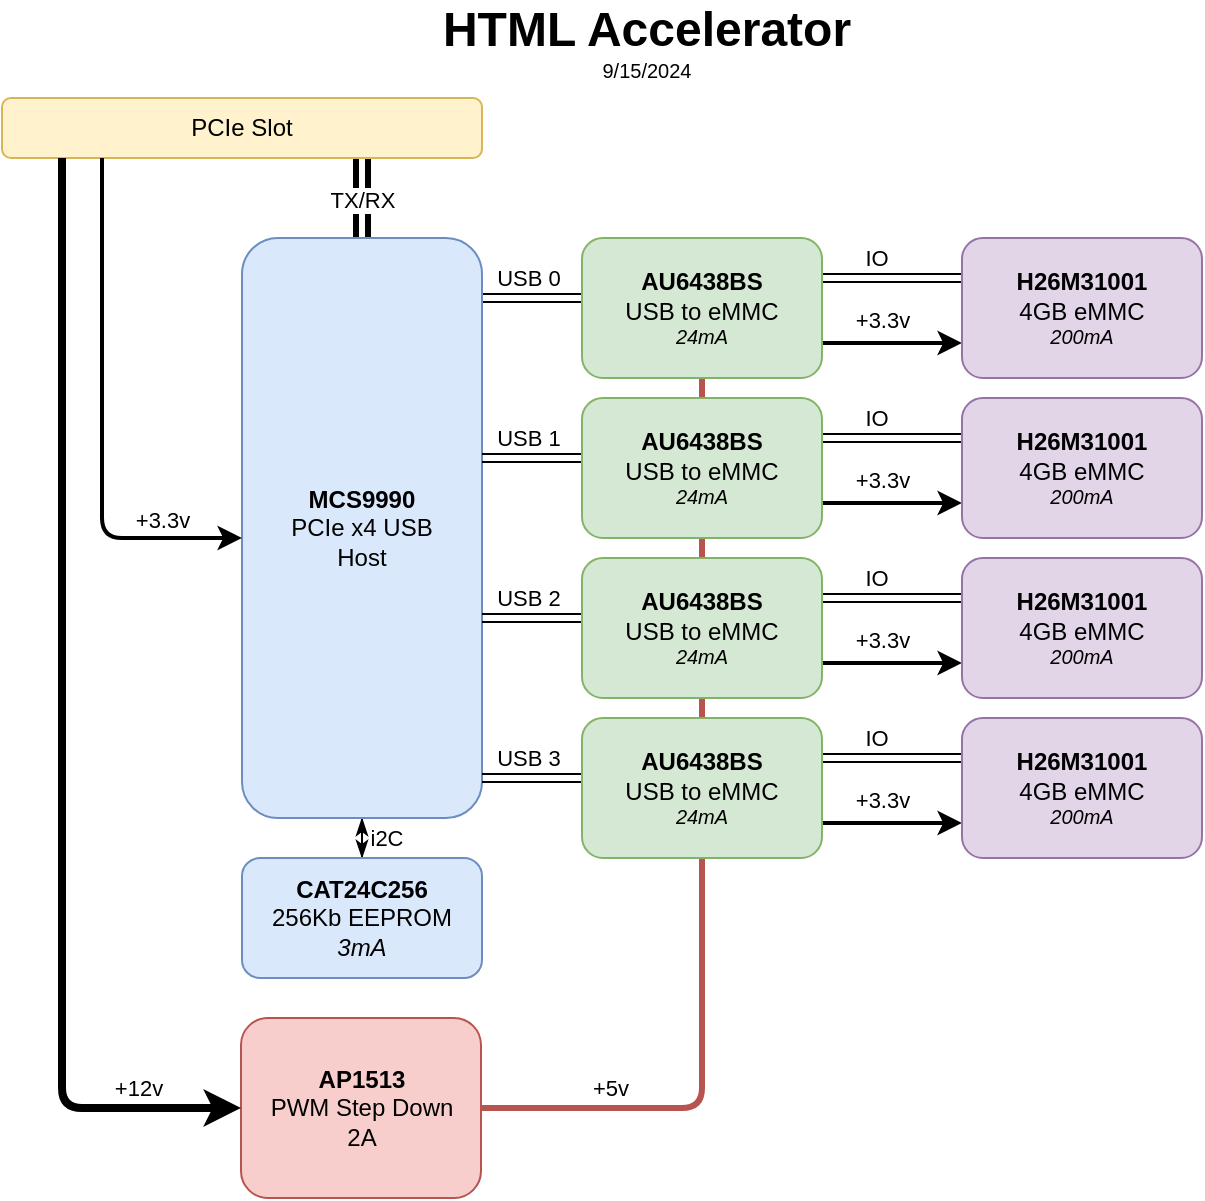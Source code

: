 <mxfile version="24.7.14">
  <diagram name="Page-1" id="PPufjAX8f_V16HvhKBOY">
    <mxGraphModel dx="1296" dy="696" grid="0" gridSize="10" guides="1" tooltips="1" connect="1" arrows="1" fold="1" page="1" pageScale="1" pageWidth="850" pageHeight="1100" math="0" shadow="0">
      <root>
        <mxCell id="0" />
        <mxCell id="1" parent="0" />
        <mxCell id="2yWPxu5EqL3qzud-W6bz-34" value="" style="edgeStyle=orthogonalEdgeStyle;rounded=1;orthogonalLoop=1;jettySize=auto;html=1;curved=0;endArrow=none;endFill=0;strokeWidth=3;fillColor=#f8cecc;strokeColor=#b85450;" edge="1" parent="1" source="2yWPxu5EqL3qzud-W6bz-25" target="2yWPxu5EqL3qzud-W6bz-4">
          <mxGeometry relative="1" as="geometry">
            <mxPoint x="400" y="565" as="targetPoint" />
          </mxGeometry>
        </mxCell>
        <mxCell id="2yWPxu5EqL3qzud-W6bz-35" value="+5v" style="edgeLabel;html=1;align=center;verticalAlign=middle;resizable=0;points=[];" vertex="1" connectable="0" parent="2yWPxu5EqL3qzud-W6bz-34">
          <mxGeometry x="-0.674" relative="1" as="geometry">
            <mxPoint x="-13" y="-10" as="offset" />
          </mxGeometry>
        </mxCell>
        <mxCell id="2yWPxu5EqL3qzud-W6bz-3" value="" style="edgeStyle=orthogonalEdgeStyle;rounded=0;orthogonalLoop=1;jettySize=auto;html=1;shadow=0;flowAnimation=0;strokeWidth=3;shape=link;" edge="1" parent="1" source="2yWPxu5EqL3qzud-W6bz-1" target="2yWPxu5EqL3qzud-W6bz-2">
          <mxGeometry relative="1" as="geometry">
            <Array as="points">
              <mxPoint x="260" y="190" />
              <mxPoint x="260" y="190" />
            </Array>
          </mxGeometry>
        </mxCell>
        <mxCell id="2yWPxu5EqL3qzud-W6bz-32" value="TX/RX" style="edgeLabel;html=1;align=center;verticalAlign=middle;resizable=0;points=[];" vertex="1" connectable="0" parent="2yWPxu5EqL3qzud-W6bz-3">
          <mxGeometry x="0.036" y="-1" relative="1" as="geometry">
            <mxPoint x="1" as="offset" />
          </mxGeometry>
        </mxCell>
        <mxCell id="2yWPxu5EqL3qzud-W6bz-1" value="PCIe Slot" style="rounded=1;whiteSpace=wrap;html=1;fillColor=#fff2cc;strokeColor=#d6b656;" vertex="1" parent="1">
          <mxGeometry x="80" y="130" width="240" height="30" as="geometry" />
        </mxCell>
        <mxCell id="2yWPxu5EqL3qzud-W6bz-5" value="" style="edgeStyle=orthogonalEdgeStyle;rounded=0;orthogonalLoop=1;jettySize=auto;html=1;shape=link;" edge="1" parent="1" target="2yWPxu5EqL3qzud-W6bz-4">
          <mxGeometry relative="1" as="geometry">
            <mxPoint x="320" y="230.029" as="sourcePoint" />
            <Array as="points">
              <mxPoint x="380" y="230" />
              <mxPoint x="380" y="230" />
            </Array>
          </mxGeometry>
        </mxCell>
        <mxCell id="2yWPxu5EqL3qzud-W6bz-37" value="USB 0" style="edgeLabel;html=1;align=center;verticalAlign=middle;resizable=0;points=[];" vertex="1" connectable="0" parent="2yWPxu5EqL3qzud-W6bz-5">
          <mxGeometry x="-0.08" y="3" relative="1" as="geometry">
            <mxPoint y="-7" as="offset" />
          </mxGeometry>
        </mxCell>
        <mxCell id="2yWPxu5EqL3qzud-W6bz-79" value="" style="edgeStyle=orthogonalEdgeStyle;rounded=0;orthogonalLoop=1;jettySize=auto;html=1;startArrow=classicThin;startFill=1;endArrow=classicThin;endFill=1;" edge="1" parent="1" source="2yWPxu5EqL3qzud-W6bz-2" target="2yWPxu5EqL3qzud-W6bz-78">
          <mxGeometry relative="1" as="geometry">
            <Array as="points" />
          </mxGeometry>
        </mxCell>
        <mxCell id="2yWPxu5EqL3qzud-W6bz-80" value="i2C" style="edgeLabel;html=1;align=center;verticalAlign=middle;resizable=0;points=[];fontFamily=Helvetica;fontSize=11;fontColor=default;labelBackgroundColor=default;" vertex="1" connectable="0" parent="2yWPxu5EqL3qzud-W6bz-79">
          <mxGeometry x="-0.568" y="1" relative="1" as="geometry">
            <mxPoint x="11" y="-3" as="offset" />
          </mxGeometry>
        </mxCell>
        <mxCell id="2yWPxu5EqL3qzud-W6bz-2" value="&lt;div&gt;&lt;b&gt;MCS9990&lt;/b&gt;&lt;/div&gt;&lt;div&gt;PCIe x4 USB&lt;/div&gt;&lt;div&gt;Host&lt;br&gt;&lt;/div&gt;" style="rounded=1;whiteSpace=wrap;html=1;fillColor=#dae8fc;strokeColor=#6c8ebf;" vertex="1" parent="1">
          <mxGeometry x="200" y="200" width="120" height="290" as="geometry" />
        </mxCell>
        <mxCell id="2yWPxu5EqL3qzud-W6bz-39" value="" style="edgeStyle=orthogonalEdgeStyle;rounded=0;orthogonalLoop=1;jettySize=auto;html=1;shape=link;" edge="1" parent="1" source="2yWPxu5EqL3qzud-W6bz-4" target="2yWPxu5EqL3qzud-W6bz-38">
          <mxGeometry relative="1" as="geometry">
            <Array as="points">
              <mxPoint x="500" y="220" />
              <mxPoint x="500" y="220" />
            </Array>
          </mxGeometry>
        </mxCell>
        <mxCell id="2yWPxu5EqL3qzud-W6bz-41" value="IO" style="edgeLabel;html=1;align=center;verticalAlign=middle;resizable=0;points=[];" vertex="1" connectable="0" parent="2yWPxu5EqL3qzud-W6bz-39">
          <mxGeometry x="-0.253" y="-1" relative="1" as="geometry">
            <mxPoint x="1" y="-11" as="offset" />
          </mxGeometry>
        </mxCell>
        <mxCell id="2yWPxu5EqL3qzud-W6bz-40" style="edgeStyle=orthogonalEdgeStyle;rounded=0;orthogonalLoop=1;jettySize=auto;html=1;exitX=1;exitY=0.75;exitDx=0;exitDy=0;entryX=0;entryY=0.75;entryDx=0;entryDy=0;strokeWidth=2;startArrow=none;startFill=0;" edge="1" parent="1" source="2yWPxu5EqL3qzud-W6bz-4" target="2yWPxu5EqL3qzud-W6bz-38">
          <mxGeometry relative="1" as="geometry">
            <Array as="points">
              <mxPoint x="530" y="253" />
              <mxPoint x="530" y="253" />
            </Array>
          </mxGeometry>
        </mxCell>
        <mxCell id="2yWPxu5EqL3qzud-W6bz-42" value="+3.3v" style="edgeLabel;html=1;align=center;verticalAlign=middle;resizable=0;points=[];" vertex="1" connectable="0" parent="2yWPxu5EqL3qzud-W6bz-40">
          <mxGeometry x="-0.32" y="1" relative="1" as="geometry">
            <mxPoint x="6" y="-11" as="offset" />
          </mxGeometry>
        </mxCell>
        <mxCell id="2yWPxu5EqL3qzud-W6bz-4" value="&lt;div&gt;&lt;b&gt;AU6438BS&lt;/b&gt;&lt;/div&gt;&lt;div&gt;USB to eMMC&lt;br&gt;&lt;/div&gt;&lt;div style=&quot;font-size: 10px;&quot;&gt;&lt;i&gt;&lt;font style=&quot;font-size: 10px;&quot;&gt;24mA&lt;/font&gt;&lt;/i&gt;&lt;br&gt;&lt;/div&gt;" style="whiteSpace=wrap;html=1;rounded=1;fillColor=#d5e8d4;strokeColor=#82b366;" vertex="1" parent="1">
          <mxGeometry x="370" y="200" width="120" height="70" as="geometry" />
        </mxCell>
        <mxCell id="2yWPxu5EqL3qzud-W6bz-25" value="&lt;div&gt;&lt;b&gt;AP1513&lt;/b&gt;&lt;/div&gt;&lt;div&gt;PWM Step Down&lt;br&gt;&lt;/div&gt;&lt;div&gt;2A&lt;br&gt;&lt;/div&gt;" style="rounded=1;whiteSpace=wrap;html=1;fillColor=#f8cecc;strokeColor=#b85450;" vertex="1" parent="1">
          <mxGeometry x="199.5" y="590" width="120" height="90" as="geometry" />
        </mxCell>
        <mxCell id="2yWPxu5EqL3qzud-W6bz-27" style="edgeStyle=orthogonalEdgeStyle;rounded=1;orthogonalLoop=1;jettySize=auto;html=1;curved=0;strokeWidth=2;" edge="1" parent="1" source="2yWPxu5EqL3qzud-W6bz-1" target="2yWPxu5EqL3qzud-W6bz-2">
          <mxGeometry relative="1" as="geometry">
            <mxPoint x="200" y="310" as="targetPoint" />
            <Array as="points">
              <mxPoint x="130" y="350" />
            </Array>
          </mxGeometry>
        </mxCell>
        <mxCell id="2yWPxu5EqL3qzud-W6bz-28" value="+3.3v" style="edgeLabel;html=1;align=center;verticalAlign=middle;resizable=0;points=[];" vertex="1" connectable="0" parent="2yWPxu5EqL3qzud-W6bz-27">
          <mxGeometry x="-0.243" y="1" relative="1" as="geometry">
            <mxPoint x="29" y="82" as="offset" />
          </mxGeometry>
        </mxCell>
        <mxCell id="2yWPxu5EqL3qzud-W6bz-29" style="edgeStyle=orthogonalEdgeStyle;rounded=1;orthogonalLoop=1;jettySize=auto;html=1;curved=0;strokeColor=default;strokeWidth=4;" edge="1" parent="1" source="2yWPxu5EqL3qzud-W6bz-1" target="2yWPxu5EqL3qzud-W6bz-25">
          <mxGeometry relative="1" as="geometry">
            <Array as="points">
              <mxPoint x="110" y="635" />
            </Array>
          </mxGeometry>
        </mxCell>
        <mxCell id="2yWPxu5EqL3qzud-W6bz-31" value="+12v " style="edgeLabel;html=1;align=center;verticalAlign=middle;resizable=0;points=[];labelBorderColor=none;" vertex="1" connectable="0" parent="2yWPxu5EqL3qzud-W6bz-29">
          <mxGeometry x="0.733" relative="1" as="geometry">
            <mxPoint x="24" y="-10" as="offset" />
          </mxGeometry>
        </mxCell>
        <mxCell id="2yWPxu5EqL3qzud-W6bz-38" value="&lt;div&gt;&lt;b&gt;H26M31001&lt;/b&gt;&lt;/div&gt;&lt;div&gt;4GB eMMC&lt;br&gt;&lt;/div&gt;&lt;div style=&quot;font-size: 10px;&quot;&gt;&lt;i&gt;&lt;font style=&quot;font-size: 10px;&quot;&gt;200mA&lt;/font&gt;&lt;/i&gt;&lt;br&gt;&lt;/div&gt;" style="whiteSpace=wrap;html=1;rounded=1;fillColor=#e1d5e7;strokeColor=#9673a6;" vertex="1" parent="1">
          <mxGeometry x="560" y="200" width="120" height="70" as="geometry" />
        </mxCell>
        <mxCell id="2yWPxu5EqL3qzud-W6bz-52" value="" style="edgeStyle=orthogonalEdgeStyle;rounded=0;orthogonalLoop=1;jettySize=auto;html=1;shape=link;" edge="1" target="2yWPxu5EqL3qzud-W6bz-58" parent="1">
          <mxGeometry relative="1" as="geometry">
            <mxPoint x="320" y="310.029" as="sourcePoint" />
            <Array as="points">
              <mxPoint x="380" y="310" />
              <mxPoint x="380" y="310" />
            </Array>
          </mxGeometry>
        </mxCell>
        <mxCell id="2yWPxu5EqL3qzud-W6bz-53" value="USB 1" style="edgeLabel;html=1;align=center;verticalAlign=middle;resizable=0;points=[];" vertex="1" connectable="0" parent="2yWPxu5EqL3qzud-W6bz-52">
          <mxGeometry x="-0.08" y="3" relative="1" as="geometry">
            <mxPoint y="-7" as="offset" />
          </mxGeometry>
        </mxCell>
        <mxCell id="2yWPxu5EqL3qzud-W6bz-54" value="" style="edgeStyle=orthogonalEdgeStyle;rounded=0;orthogonalLoop=1;jettySize=auto;html=1;shape=link;" edge="1" source="2yWPxu5EqL3qzud-W6bz-58" target="2yWPxu5EqL3qzud-W6bz-59" parent="1">
          <mxGeometry relative="1" as="geometry">
            <Array as="points">
              <mxPoint x="500" y="300" />
              <mxPoint x="500" y="300" />
            </Array>
          </mxGeometry>
        </mxCell>
        <mxCell id="2yWPxu5EqL3qzud-W6bz-55" value="IO" style="edgeLabel;html=1;align=center;verticalAlign=middle;resizable=0;points=[];" vertex="1" connectable="0" parent="2yWPxu5EqL3qzud-W6bz-54">
          <mxGeometry x="-0.253" y="-1" relative="1" as="geometry">
            <mxPoint x="1" y="-11" as="offset" />
          </mxGeometry>
        </mxCell>
        <mxCell id="2yWPxu5EqL3qzud-W6bz-56" style="edgeStyle=orthogonalEdgeStyle;rounded=0;orthogonalLoop=1;jettySize=auto;html=1;exitX=1;exitY=0.75;exitDx=0;exitDy=0;entryX=0;entryY=0.75;entryDx=0;entryDy=0;strokeWidth=2;startArrow=none;startFill=0;" edge="1" source="2yWPxu5EqL3qzud-W6bz-58" target="2yWPxu5EqL3qzud-W6bz-59" parent="1">
          <mxGeometry relative="1" as="geometry">
            <Array as="points">
              <mxPoint x="530" y="333" />
              <mxPoint x="530" y="333" />
            </Array>
          </mxGeometry>
        </mxCell>
        <mxCell id="2yWPxu5EqL3qzud-W6bz-57" value="+3.3v" style="edgeLabel;html=1;align=center;verticalAlign=middle;resizable=0;points=[];" vertex="1" connectable="0" parent="2yWPxu5EqL3qzud-W6bz-56">
          <mxGeometry x="-0.32" y="1" relative="1" as="geometry">
            <mxPoint x="6" y="-11" as="offset" />
          </mxGeometry>
        </mxCell>
        <mxCell id="2yWPxu5EqL3qzud-W6bz-58" value="&lt;div&gt;&lt;b&gt;AU6438BS&lt;/b&gt;&lt;/div&gt;&lt;div&gt;USB to eMMC&lt;br&gt;&lt;/div&gt;&lt;div style=&quot;font-size: 10px;&quot;&gt;&lt;i&gt;&lt;font style=&quot;font-size: 10px;&quot;&gt;24mA&lt;/font&gt;&lt;/i&gt;&lt;br&gt;&lt;/div&gt;" style="whiteSpace=wrap;html=1;rounded=1;fillColor=#d5e8d4;strokeColor=#82b366;" vertex="1" parent="1">
          <mxGeometry x="370" y="280" width="120" height="70" as="geometry" />
        </mxCell>
        <mxCell id="2yWPxu5EqL3qzud-W6bz-59" value="&lt;div&gt;&lt;b&gt;H26M31001&lt;/b&gt;&lt;/div&gt;&lt;div&gt;4GB eMMC&lt;br&gt;&lt;/div&gt;&lt;div style=&quot;font-size: 10px;&quot;&gt;&lt;i&gt;&lt;font style=&quot;font-size: 10px;&quot;&gt;200mA&lt;/font&gt;&lt;/i&gt;&lt;br&gt;&lt;/div&gt;" style="whiteSpace=wrap;html=1;rounded=1;fillColor=#e1d5e7;strokeColor=#9673a6;" vertex="1" parent="1">
          <mxGeometry x="560" y="280" width="120" height="70" as="geometry" />
        </mxCell>
        <mxCell id="2yWPxu5EqL3qzud-W6bz-61" value="" style="edgeStyle=orthogonalEdgeStyle;rounded=0;orthogonalLoop=1;jettySize=auto;html=1;shape=link;" edge="1" target="2yWPxu5EqL3qzud-W6bz-67" parent="1">
          <mxGeometry relative="1" as="geometry">
            <mxPoint x="320" y="390.029" as="sourcePoint" />
            <Array as="points">
              <mxPoint x="380" y="390" />
              <mxPoint x="380" y="390" />
            </Array>
          </mxGeometry>
        </mxCell>
        <mxCell id="2yWPxu5EqL3qzud-W6bz-62" value="USB 2" style="edgeLabel;html=1;align=center;verticalAlign=middle;resizable=0;points=[];" vertex="1" connectable="0" parent="2yWPxu5EqL3qzud-W6bz-61">
          <mxGeometry x="-0.08" y="3" relative="1" as="geometry">
            <mxPoint y="-7" as="offset" />
          </mxGeometry>
        </mxCell>
        <mxCell id="2yWPxu5EqL3qzud-W6bz-63" value="" style="edgeStyle=orthogonalEdgeStyle;rounded=0;orthogonalLoop=1;jettySize=auto;html=1;shape=link;" edge="1" source="2yWPxu5EqL3qzud-W6bz-67" target="2yWPxu5EqL3qzud-W6bz-68" parent="1">
          <mxGeometry relative="1" as="geometry">
            <Array as="points">
              <mxPoint x="500" y="380" />
              <mxPoint x="500" y="380" />
            </Array>
          </mxGeometry>
        </mxCell>
        <mxCell id="2yWPxu5EqL3qzud-W6bz-64" value="IO" style="edgeLabel;html=1;align=center;verticalAlign=middle;resizable=0;points=[];" vertex="1" connectable="0" parent="2yWPxu5EqL3qzud-W6bz-63">
          <mxGeometry x="-0.253" y="-1" relative="1" as="geometry">
            <mxPoint x="1" y="-11" as="offset" />
          </mxGeometry>
        </mxCell>
        <mxCell id="2yWPxu5EqL3qzud-W6bz-65" style="edgeStyle=orthogonalEdgeStyle;rounded=0;orthogonalLoop=1;jettySize=auto;html=1;exitX=1;exitY=0.75;exitDx=0;exitDy=0;entryX=0;entryY=0.75;entryDx=0;entryDy=0;strokeWidth=2;startArrow=none;startFill=0;" edge="1" source="2yWPxu5EqL3qzud-W6bz-67" target="2yWPxu5EqL3qzud-W6bz-68" parent="1">
          <mxGeometry relative="1" as="geometry">
            <Array as="points">
              <mxPoint x="530" y="413" />
              <mxPoint x="530" y="413" />
            </Array>
          </mxGeometry>
        </mxCell>
        <mxCell id="2yWPxu5EqL3qzud-W6bz-66" value="+3.3v" style="edgeLabel;html=1;align=center;verticalAlign=middle;resizable=0;points=[];" vertex="1" connectable="0" parent="2yWPxu5EqL3qzud-W6bz-65">
          <mxGeometry x="-0.32" y="1" relative="1" as="geometry">
            <mxPoint x="6" y="-11" as="offset" />
          </mxGeometry>
        </mxCell>
        <mxCell id="2yWPxu5EqL3qzud-W6bz-67" value="&lt;div&gt;&lt;b&gt;AU6438BS&lt;/b&gt;&lt;/div&gt;&lt;div&gt;USB to eMMC&lt;br&gt;&lt;/div&gt;&lt;div style=&quot;font-size: 10px;&quot;&gt;&lt;i&gt;&lt;font style=&quot;font-size: 10px;&quot;&gt;24mA&lt;/font&gt;&lt;/i&gt;&lt;br&gt;&lt;/div&gt;" style="whiteSpace=wrap;html=1;rounded=1;fillColor=#d5e8d4;strokeColor=#82b366;" vertex="1" parent="1">
          <mxGeometry x="370" y="360" width="120" height="70" as="geometry" />
        </mxCell>
        <mxCell id="2yWPxu5EqL3qzud-W6bz-68" value="&lt;div&gt;&lt;b&gt;H26M31001&lt;/b&gt;&lt;/div&gt;&lt;div&gt;4GB eMMC&lt;br&gt;&lt;/div&gt;&lt;div style=&quot;font-size: 10px;&quot;&gt;&lt;i&gt;&lt;font style=&quot;font-size: 10px;&quot;&gt;200mA&lt;/font&gt;&lt;/i&gt;&lt;br&gt;&lt;/div&gt;" style="whiteSpace=wrap;html=1;rounded=1;fillColor=#e1d5e7;strokeColor=#9673a6;" vertex="1" parent="1">
          <mxGeometry x="560" y="360" width="120" height="70" as="geometry" />
        </mxCell>
        <mxCell id="2yWPxu5EqL3qzud-W6bz-69" value="" style="edgeStyle=orthogonalEdgeStyle;rounded=0;orthogonalLoop=1;jettySize=auto;html=1;shape=link;" edge="1" target="2yWPxu5EqL3qzud-W6bz-75" parent="1">
          <mxGeometry relative="1" as="geometry">
            <mxPoint x="320" y="470.029" as="sourcePoint" />
            <Array as="points">
              <mxPoint x="380" y="470" />
              <mxPoint x="380" y="470" />
            </Array>
          </mxGeometry>
        </mxCell>
        <mxCell id="2yWPxu5EqL3qzud-W6bz-70" value="USB 3" style="edgeLabel;html=1;align=center;verticalAlign=middle;resizable=0;points=[];" vertex="1" connectable="0" parent="2yWPxu5EqL3qzud-W6bz-69">
          <mxGeometry x="-0.08" y="3" relative="1" as="geometry">
            <mxPoint y="-7" as="offset" />
          </mxGeometry>
        </mxCell>
        <mxCell id="2yWPxu5EqL3qzud-W6bz-71" value="" style="edgeStyle=orthogonalEdgeStyle;rounded=0;orthogonalLoop=1;jettySize=auto;html=1;shape=link;" edge="1" source="2yWPxu5EqL3qzud-W6bz-75" target="2yWPxu5EqL3qzud-W6bz-76" parent="1">
          <mxGeometry relative="1" as="geometry">
            <Array as="points">
              <mxPoint x="500" y="460" />
              <mxPoint x="500" y="460" />
            </Array>
          </mxGeometry>
        </mxCell>
        <mxCell id="2yWPxu5EqL3qzud-W6bz-72" value="IO" style="edgeLabel;html=1;align=center;verticalAlign=middle;resizable=0;points=[];" vertex="1" connectable="0" parent="2yWPxu5EqL3qzud-W6bz-71">
          <mxGeometry x="-0.253" y="-1" relative="1" as="geometry">
            <mxPoint x="1" y="-11" as="offset" />
          </mxGeometry>
        </mxCell>
        <mxCell id="2yWPxu5EqL3qzud-W6bz-73" style="edgeStyle=orthogonalEdgeStyle;rounded=0;orthogonalLoop=1;jettySize=auto;html=1;exitX=1;exitY=0.75;exitDx=0;exitDy=0;entryX=0;entryY=0.75;entryDx=0;entryDy=0;strokeWidth=2;startArrow=none;startFill=0;" edge="1" source="2yWPxu5EqL3qzud-W6bz-75" target="2yWPxu5EqL3qzud-W6bz-76" parent="1">
          <mxGeometry relative="1" as="geometry">
            <Array as="points">
              <mxPoint x="530" y="493" />
              <mxPoint x="530" y="493" />
            </Array>
          </mxGeometry>
        </mxCell>
        <mxCell id="2yWPxu5EqL3qzud-W6bz-74" value="+3.3v" style="edgeLabel;html=1;align=center;verticalAlign=middle;resizable=0;points=[];" vertex="1" connectable="0" parent="2yWPxu5EqL3qzud-W6bz-73">
          <mxGeometry x="-0.32" y="1" relative="1" as="geometry">
            <mxPoint x="6" y="-11" as="offset" />
          </mxGeometry>
        </mxCell>
        <mxCell id="2yWPxu5EqL3qzud-W6bz-75" value="&lt;div&gt;&lt;b&gt;AU6438BS&lt;/b&gt;&lt;/div&gt;&lt;div&gt;USB to eMMC&lt;br&gt;&lt;/div&gt;&lt;div style=&quot;font-size: 10px;&quot;&gt;&lt;i&gt;&lt;font style=&quot;font-size: 10px;&quot;&gt;24mA&lt;/font&gt;&lt;/i&gt;&lt;br&gt;&lt;/div&gt;" style="whiteSpace=wrap;html=1;rounded=1;fillColor=#d5e8d4;strokeColor=#82b366;" vertex="1" parent="1">
          <mxGeometry x="370" y="440" width="120" height="70" as="geometry" />
        </mxCell>
        <mxCell id="2yWPxu5EqL3qzud-W6bz-76" value="&lt;div&gt;&lt;b&gt;H26M31001&lt;/b&gt;&lt;/div&gt;&lt;div&gt;4GB eMMC&lt;br&gt;&lt;/div&gt;&lt;div style=&quot;font-size: 10px;&quot;&gt;&lt;i&gt;&lt;font style=&quot;font-size: 10px;&quot;&gt;200mA&lt;/font&gt;&lt;/i&gt;&lt;br&gt;&lt;/div&gt;" style="whiteSpace=wrap;html=1;rounded=1;fillColor=#e1d5e7;strokeColor=#9673a6;" vertex="1" parent="1">
          <mxGeometry x="560" y="440" width="120" height="70" as="geometry" />
        </mxCell>
        <mxCell id="2yWPxu5EqL3qzud-W6bz-77" value="&lt;div&gt;HTML Accelerator&lt;/div&gt;&lt;div style=&quot;font-size: 10px;&quot;&gt;&lt;span style=&quot;font-weight: normal;&quot;&gt;9/15/2024&lt;/span&gt;&lt;br&gt;&lt;/div&gt;" style="text;strokeColor=none;fillColor=none;html=1;fontSize=24;fontStyle=1;verticalAlign=middle;align=center;" vertex="1" parent="1">
          <mxGeometry x="272" y="82" width="259" height="40" as="geometry" />
        </mxCell>
        <mxCell id="2yWPxu5EqL3qzud-W6bz-78" value="&lt;div&gt;&lt;b&gt;CAT24C256&lt;/b&gt;&lt;/div&gt;&lt;div&gt;256Kb EEPROM&lt;br&gt;&lt;/div&gt;&lt;div&gt;&lt;i&gt;3mA&lt;/i&gt;&lt;br&gt;&lt;/div&gt;" style="whiteSpace=wrap;html=1;fillColor=#dae8fc;strokeColor=#6c8ebf;rounded=1;" vertex="1" parent="1">
          <mxGeometry x="200" y="510" width="120" height="60" as="geometry" />
        </mxCell>
      </root>
    </mxGraphModel>
  </diagram>
</mxfile>
